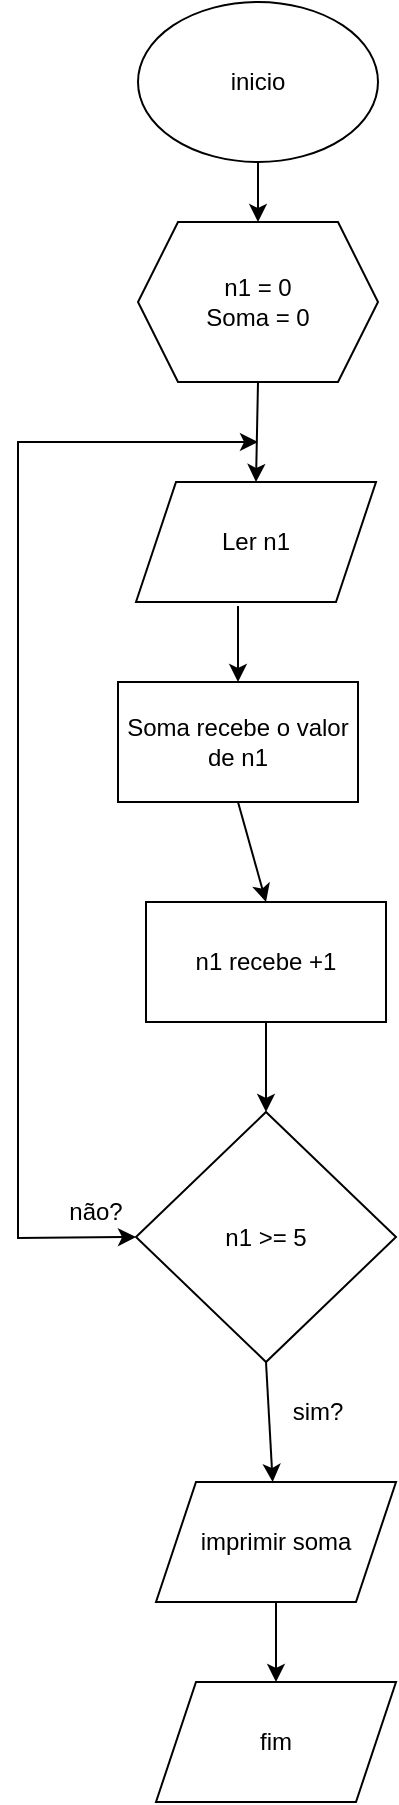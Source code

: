 <mxfile version="24.7.7">
  <diagram name="Página-1" id="o68t3iXlGw-WvPdwrWBK">
    <mxGraphModel dx="794" dy="724" grid="1" gridSize="10" guides="1" tooltips="1" connect="1" arrows="1" fold="1" page="1" pageScale="1" pageWidth="827" pageHeight="1169" math="0" shadow="0">
      <root>
        <mxCell id="0" />
        <mxCell id="1" parent="0" />
        <mxCell id="pIHGNJU6xs_kZG1heElB-1" value="inicio" style="ellipse;whiteSpace=wrap;html=1;" parent="1" vertex="1">
          <mxGeometry x="350" y="30" width="120" height="80" as="geometry" />
        </mxCell>
        <mxCell id="pIHGNJU6xs_kZG1heElB-2" value="n1 = 0&lt;div&gt;Soma = 0&lt;/div&gt;" style="shape=hexagon;perimeter=hexagonPerimeter2;whiteSpace=wrap;html=1;fixedSize=1;" parent="1" vertex="1">
          <mxGeometry x="350" y="140" width="120" height="80" as="geometry" />
        </mxCell>
        <mxCell id="pIHGNJU6xs_kZG1heElB-3" value="Ler n1" style="shape=parallelogram;perimeter=parallelogramPerimeter;whiteSpace=wrap;html=1;fixedSize=1;" parent="1" vertex="1">
          <mxGeometry x="349" y="270" width="120" height="60" as="geometry" />
        </mxCell>
        <mxCell id="pIHGNJU6xs_kZG1heElB-4" value="Soma recebe o valor de n1" style="rounded=0;whiteSpace=wrap;html=1;" parent="1" vertex="1">
          <mxGeometry x="340" y="370" width="120" height="60" as="geometry" />
        </mxCell>
        <mxCell id="pIHGNJU6xs_kZG1heElB-22" value="" style="edgeStyle=orthogonalEdgeStyle;rounded=0;orthogonalLoop=1;jettySize=auto;html=1;" parent="1" source="pIHGNJU6xs_kZG1heElB-6" target="pIHGNJU6xs_kZG1heElB-7" edge="1">
          <mxGeometry relative="1" as="geometry" />
        </mxCell>
        <mxCell id="pIHGNJU6xs_kZG1heElB-6" value="n1 recebe +1" style="rounded=0;whiteSpace=wrap;html=1;" parent="1" vertex="1">
          <mxGeometry x="354" y="480" width="120" height="60" as="geometry" />
        </mxCell>
        <mxCell id="pIHGNJU6xs_kZG1heElB-7" value="n1 &amp;gt;= 5" style="rhombus;whiteSpace=wrap;html=1;" parent="1" vertex="1">
          <mxGeometry x="349" y="585" width="130" height="125" as="geometry" />
        </mxCell>
        <mxCell id="pIHGNJU6xs_kZG1heElB-9" value="" style="endArrow=classic;startArrow=classic;html=1;rounded=0;exitX=0;exitY=0.5;exitDx=0;exitDy=0;" parent="1" source="pIHGNJU6xs_kZG1heElB-7" edge="1">
          <mxGeometry width="50" height="50" relative="1" as="geometry">
            <mxPoint x="380" y="670" as="sourcePoint" />
            <mxPoint x="410" y="250" as="targetPoint" />
            <Array as="points">
              <mxPoint x="290" y="648" />
              <mxPoint x="290" y="250" />
            </Array>
          </mxGeometry>
        </mxCell>
        <mxCell id="pIHGNJU6xs_kZG1heElB-10" value="fim" style="shape=parallelogram;perimeter=parallelogramPerimeter;whiteSpace=wrap;html=1;fixedSize=1;" parent="1" vertex="1">
          <mxGeometry x="359" y="870" width="120" height="60" as="geometry" />
        </mxCell>
        <mxCell id="pIHGNJU6xs_kZG1heElB-11" value="imprimir soma" style="shape=parallelogram;perimeter=parallelogramPerimeter;whiteSpace=wrap;html=1;fixedSize=1;" parent="1" vertex="1">
          <mxGeometry x="359" y="770" width="120" height="60" as="geometry" />
        </mxCell>
        <mxCell id="pIHGNJU6xs_kZG1heElB-13" value="sim?" style="text;html=1;align=center;verticalAlign=middle;whiteSpace=wrap;rounded=0;" parent="1" vertex="1">
          <mxGeometry x="410" y="720" width="60" height="30" as="geometry" />
        </mxCell>
        <mxCell id="pIHGNJU6xs_kZG1heElB-14" value="não?" style="text;html=1;align=center;verticalAlign=middle;whiteSpace=wrap;rounded=0;" parent="1" vertex="1">
          <mxGeometry x="299" y="620" width="60" height="30" as="geometry" />
        </mxCell>
        <mxCell id="pIHGNJU6xs_kZG1heElB-15" value="" style="endArrow=classic;html=1;rounded=0;exitX=0.5;exitY=1;exitDx=0;exitDy=0;" parent="1" source="pIHGNJU6xs_kZG1heElB-7" target="pIHGNJU6xs_kZG1heElB-11" edge="1">
          <mxGeometry width="50" height="50" relative="1" as="geometry">
            <mxPoint x="380" y="670" as="sourcePoint" />
            <mxPoint x="430" y="620" as="targetPoint" />
          </mxGeometry>
        </mxCell>
        <mxCell id="pIHGNJU6xs_kZG1heElB-16" value="" style="endArrow=classic;html=1;rounded=0;entryX=0.5;entryY=0;entryDx=0;entryDy=0;exitX=0.5;exitY=1;exitDx=0;exitDy=0;" parent="1" source="pIHGNJU6xs_kZG1heElB-11" target="pIHGNJU6xs_kZG1heElB-10" edge="1">
          <mxGeometry width="50" height="50" relative="1" as="geometry">
            <mxPoint x="380" y="570" as="sourcePoint" />
            <mxPoint x="430" y="520" as="targetPoint" />
          </mxGeometry>
        </mxCell>
        <mxCell id="pIHGNJU6xs_kZG1heElB-17" value="" style="endArrow=classic;html=1;rounded=0;exitX=0.5;exitY=1;exitDx=0;exitDy=0;entryX=0.5;entryY=0;entryDx=0;entryDy=0;" parent="1" source="pIHGNJU6xs_kZG1heElB-1" target="pIHGNJU6xs_kZG1heElB-2" edge="1">
          <mxGeometry width="50" height="50" relative="1" as="geometry">
            <mxPoint x="380" y="370" as="sourcePoint" />
            <mxPoint x="430" y="320" as="targetPoint" />
          </mxGeometry>
        </mxCell>
        <mxCell id="pIHGNJU6xs_kZG1heElB-18" value="" style="endArrow=classic;html=1;rounded=0;exitX=0.5;exitY=1;exitDx=0;exitDy=0;entryX=0.5;entryY=0;entryDx=0;entryDy=0;" parent="1" source="pIHGNJU6xs_kZG1heElB-2" target="pIHGNJU6xs_kZG1heElB-3" edge="1">
          <mxGeometry width="50" height="50" relative="1" as="geometry">
            <mxPoint x="420" y="120" as="sourcePoint" />
            <mxPoint x="410" y="250" as="targetPoint" />
            <Array as="points" />
          </mxGeometry>
        </mxCell>
        <mxCell id="pIHGNJU6xs_kZG1heElB-19" value="" style="endArrow=classic;html=1;rounded=0;exitX=0.425;exitY=1.033;exitDx=0;exitDy=0;exitPerimeter=0;entryX=0.5;entryY=0;entryDx=0;entryDy=0;" parent="1" source="pIHGNJU6xs_kZG1heElB-3" target="pIHGNJU6xs_kZG1heElB-4" edge="1">
          <mxGeometry width="50" height="50" relative="1" as="geometry">
            <mxPoint x="380" y="370" as="sourcePoint" />
            <mxPoint x="430" y="320" as="targetPoint" />
          </mxGeometry>
        </mxCell>
        <mxCell id="pIHGNJU6xs_kZG1heElB-20" value="" style="endArrow=classic;html=1;rounded=0;exitX=0.5;exitY=1;exitDx=0;exitDy=0;entryX=0.5;entryY=0;entryDx=0;entryDy=0;" parent="1" source="pIHGNJU6xs_kZG1heElB-4" target="pIHGNJU6xs_kZG1heElB-6" edge="1">
          <mxGeometry width="50" height="50" relative="1" as="geometry">
            <mxPoint x="380" y="370" as="sourcePoint" />
            <mxPoint x="430" y="320" as="targetPoint" />
          </mxGeometry>
        </mxCell>
      </root>
    </mxGraphModel>
  </diagram>
</mxfile>

